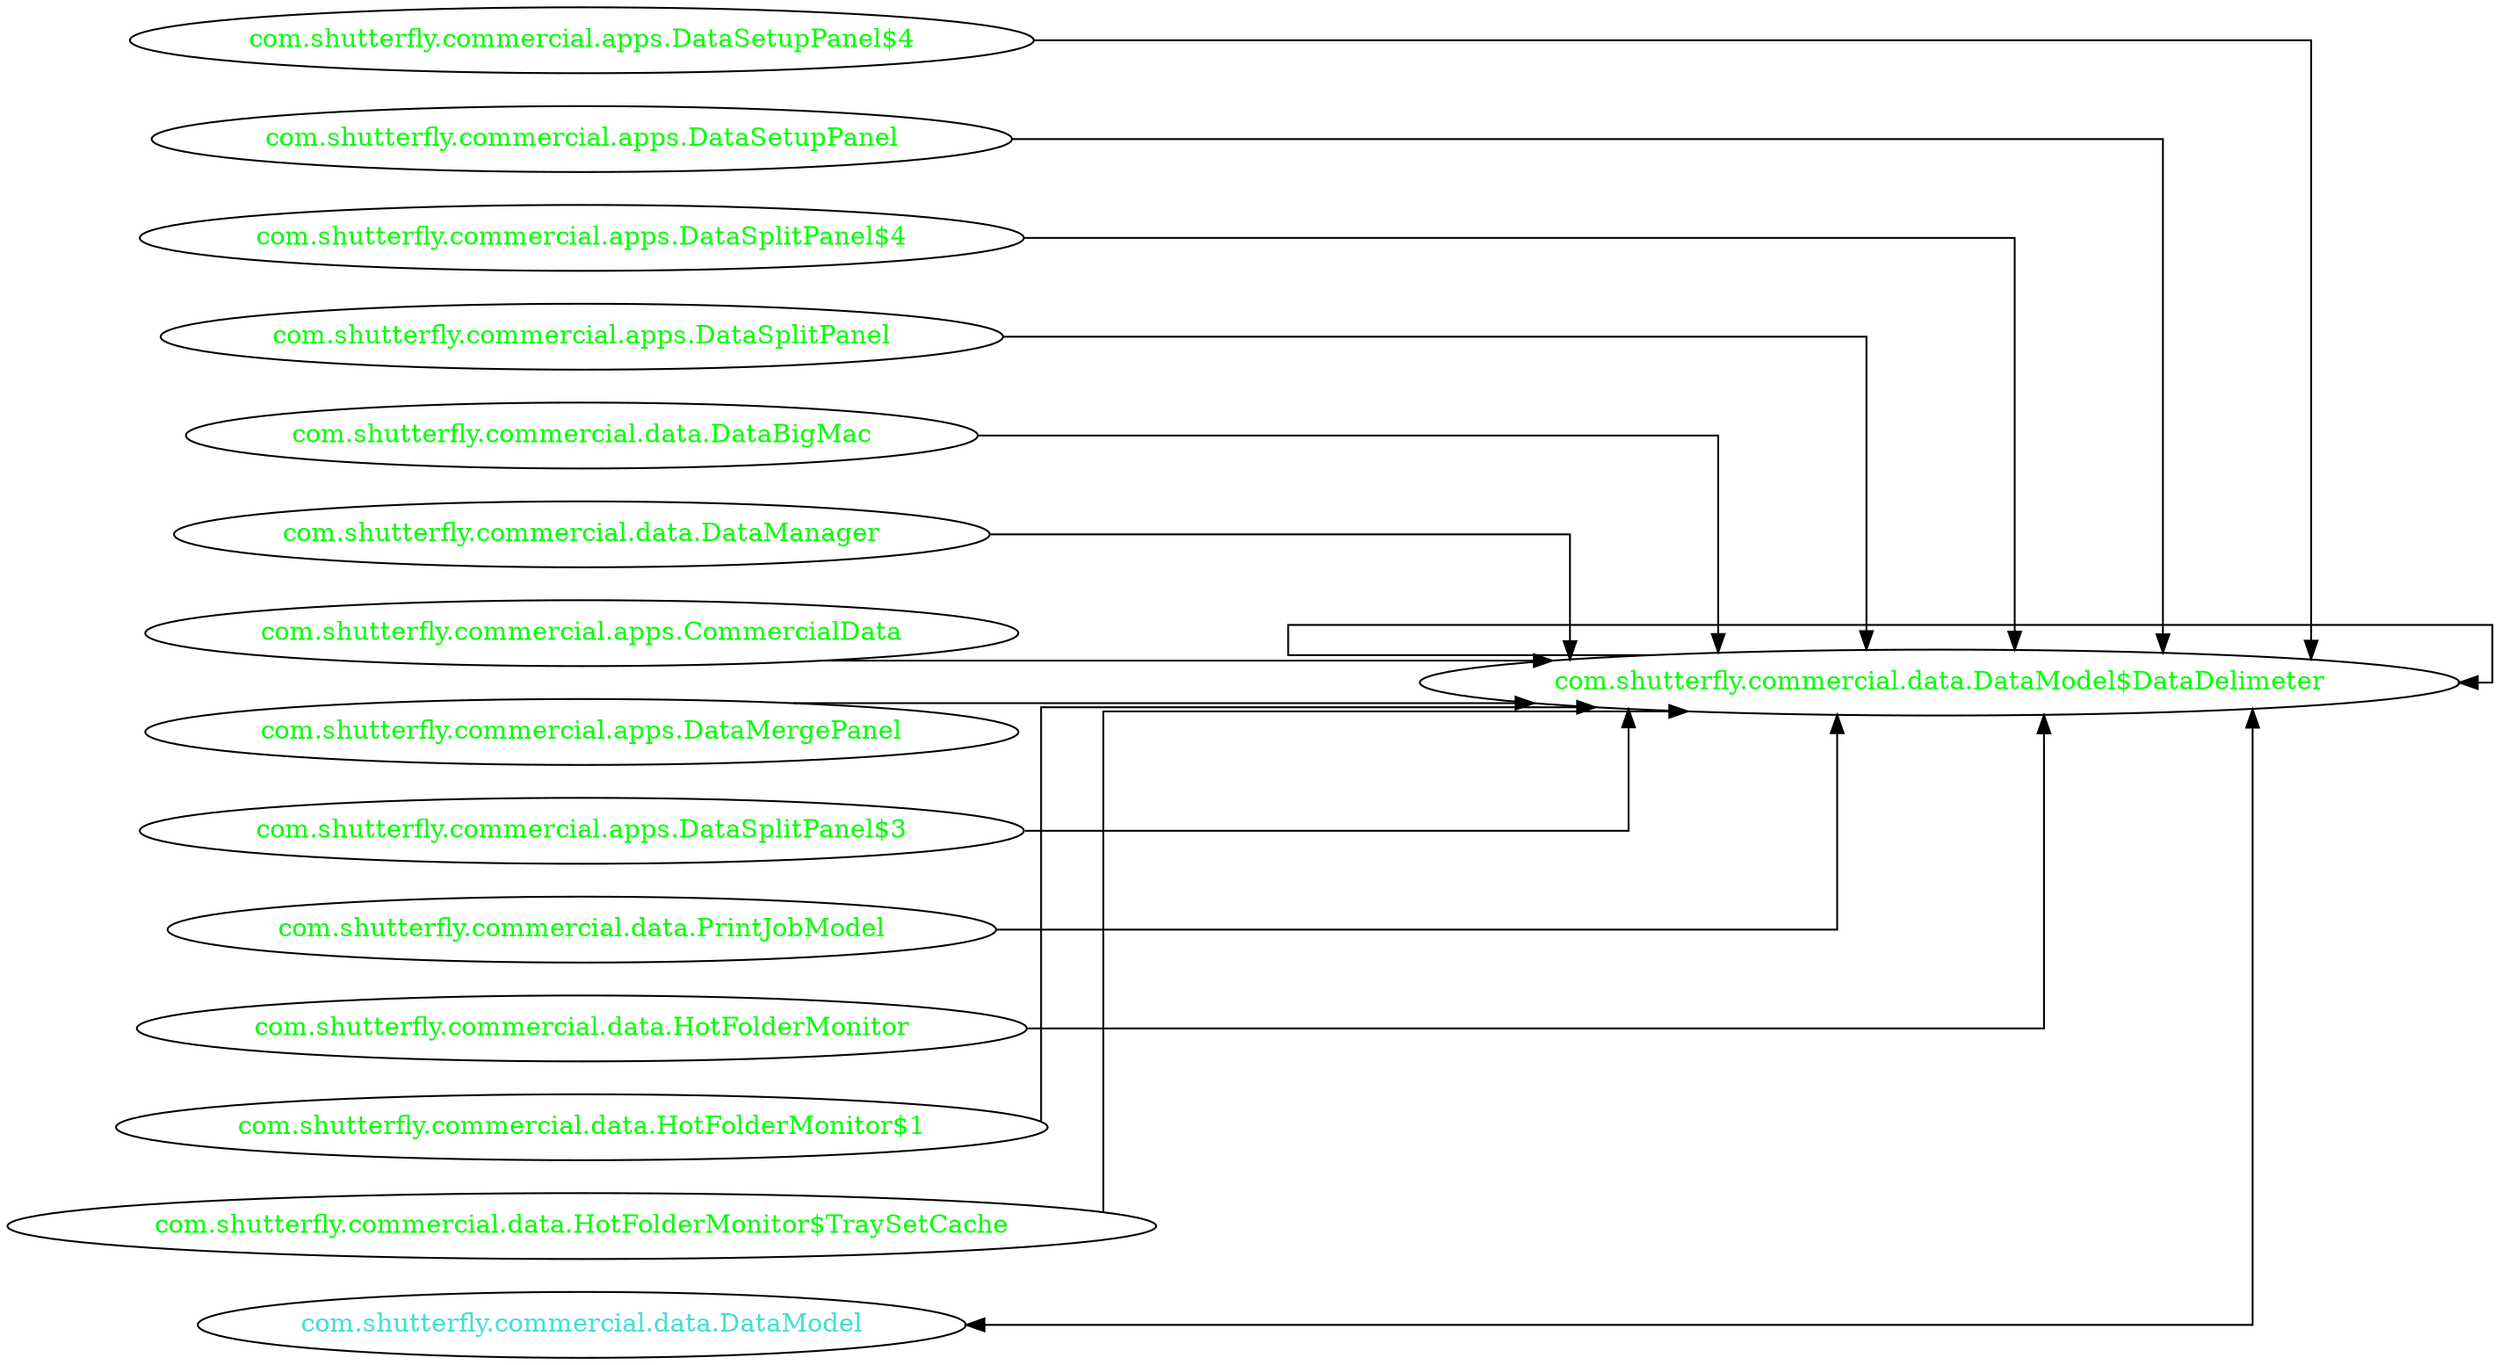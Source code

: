 digraph dependencyGraph {
 concentrate=true;
 ranksep="2.0";
 rankdir="LR"; 
 splines="ortho";
"com.shutterfly.commercial.data.DataModel$DataDelimeter" [fontcolor="red"];
"com.shutterfly.commercial.apps.DataSetupPanel$4" [ fontcolor="green" ];
"com.shutterfly.commercial.apps.DataSetupPanel$4"->"com.shutterfly.commercial.data.DataModel$DataDelimeter";
"com.shutterfly.commercial.apps.DataSetupPanel" [ fontcolor="green" ];
"com.shutterfly.commercial.apps.DataSetupPanel"->"com.shutterfly.commercial.data.DataModel$DataDelimeter";
"com.shutterfly.commercial.apps.DataSplitPanel$4" [ fontcolor="green" ];
"com.shutterfly.commercial.apps.DataSplitPanel$4"->"com.shutterfly.commercial.data.DataModel$DataDelimeter";
"com.shutterfly.commercial.apps.DataSplitPanel" [ fontcolor="green" ];
"com.shutterfly.commercial.apps.DataSplitPanel"->"com.shutterfly.commercial.data.DataModel$DataDelimeter";
"com.shutterfly.commercial.data.DataBigMac" [ fontcolor="green" ];
"com.shutterfly.commercial.data.DataBigMac"->"com.shutterfly.commercial.data.DataModel$DataDelimeter";
"com.shutterfly.commercial.data.DataManager" [ fontcolor="green" ];
"com.shutterfly.commercial.data.DataManager"->"com.shutterfly.commercial.data.DataModel$DataDelimeter";
"com.shutterfly.commercial.apps.CommercialData" [ fontcolor="green" ];
"com.shutterfly.commercial.apps.CommercialData"->"com.shutterfly.commercial.data.DataModel$DataDelimeter";
"com.shutterfly.commercial.apps.DataMergePanel" [ fontcolor="green" ];
"com.shutterfly.commercial.apps.DataMergePanel"->"com.shutterfly.commercial.data.DataModel$DataDelimeter";
"com.shutterfly.commercial.apps.DataSplitPanel$3" [ fontcolor="green" ];
"com.shutterfly.commercial.apps.DataSplitPanel$3"->"com.shutterfly.commercial.data.DataModel$DataDelimeter";
"com.shutterfly.commercial.data.DataModel$DataDelimeter" [ fontcolor="green" ];
"com.shutterfly.commercial.data.DataModel$DataDelimeter"->"com.shutterfly.commercial.data.DataModel$DataDelimeter";
"com.shutterfly.commercial.data.PrintJobModel" [ fontcolor="green" ];
"com.shutterfly.commercial.data.PrintJobModel"->"com.shutterfly.commercial.data.DataModel$DataDelimeter";
"com.shutterfly.commercial.data.HotFolderMonitor" [ fontcolor="green" ];
"com.shutterfly.commercial.data.HotFolderMonitor"->"com.shutterfly.commercial.data.DataModel$DataDelimeter";
"com.shutterfly.commercial.data.HotFolderMonitor$1" [ fontcolor="green" ];
"com.shutterfly.commercial.data.HotFolderMonitor$1"->"com.shutterfly.commercial.data.DataModel$DataDelimeter";
"com.shutterfly.commercial.data.HotFolderMonitor$TraySetCache" [ fontcolor="green" ];
"com.shutterfly.commercial.data.HotFolderMonitor$TraySetCache"->"com.shutterfly.commercial.data.DataModel$DataDelimeter";
"com.shutterfly.commercial.data.DataModel" [ fontcolor="turquoise" ];
"com.shutterfly.commercial.data.DataModel"->"com.shutterfly.commercial.data.DataModel$DataDelimeter" [dir=both];
}